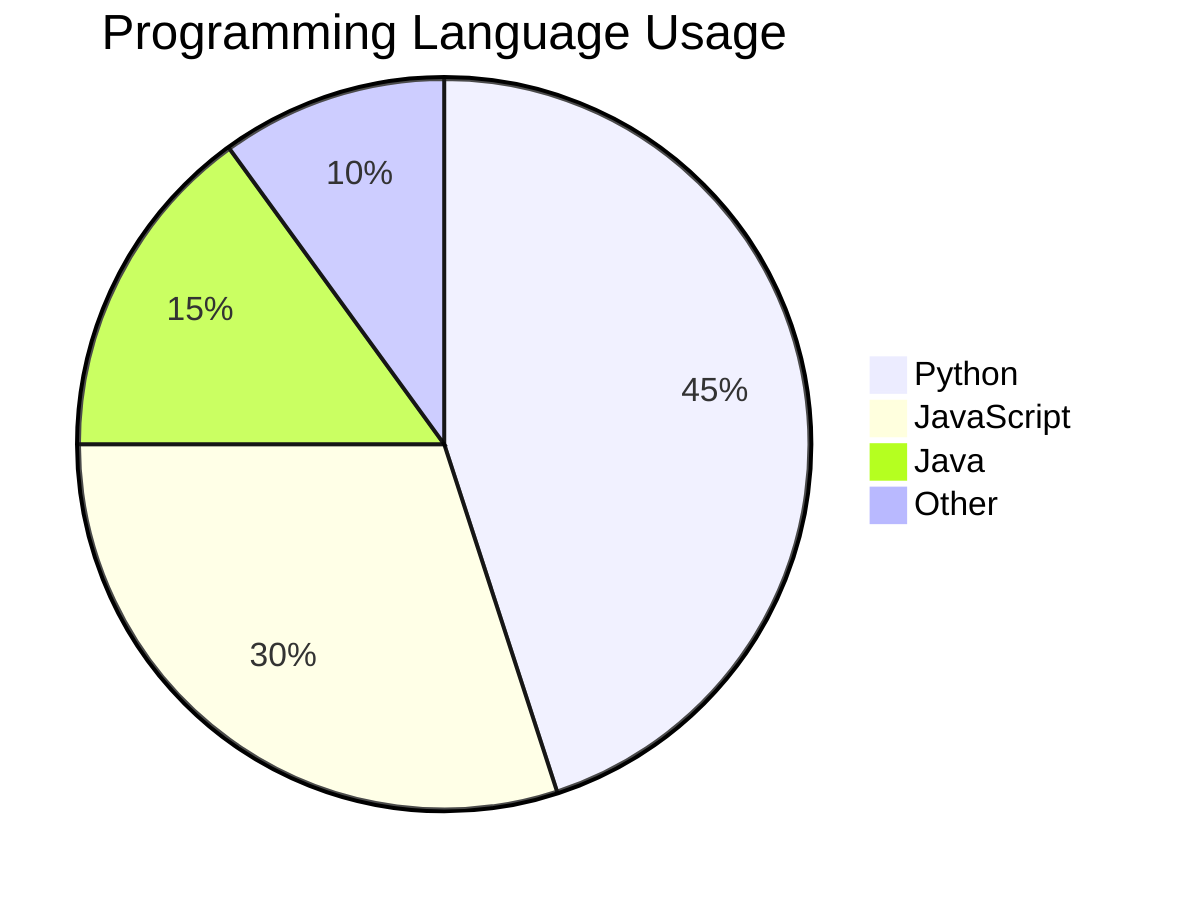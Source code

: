 pie title Programming Language Usage
    "Python" : 45
    "JavaScript" : 30
    "Java" : 15
    "Other" : 10